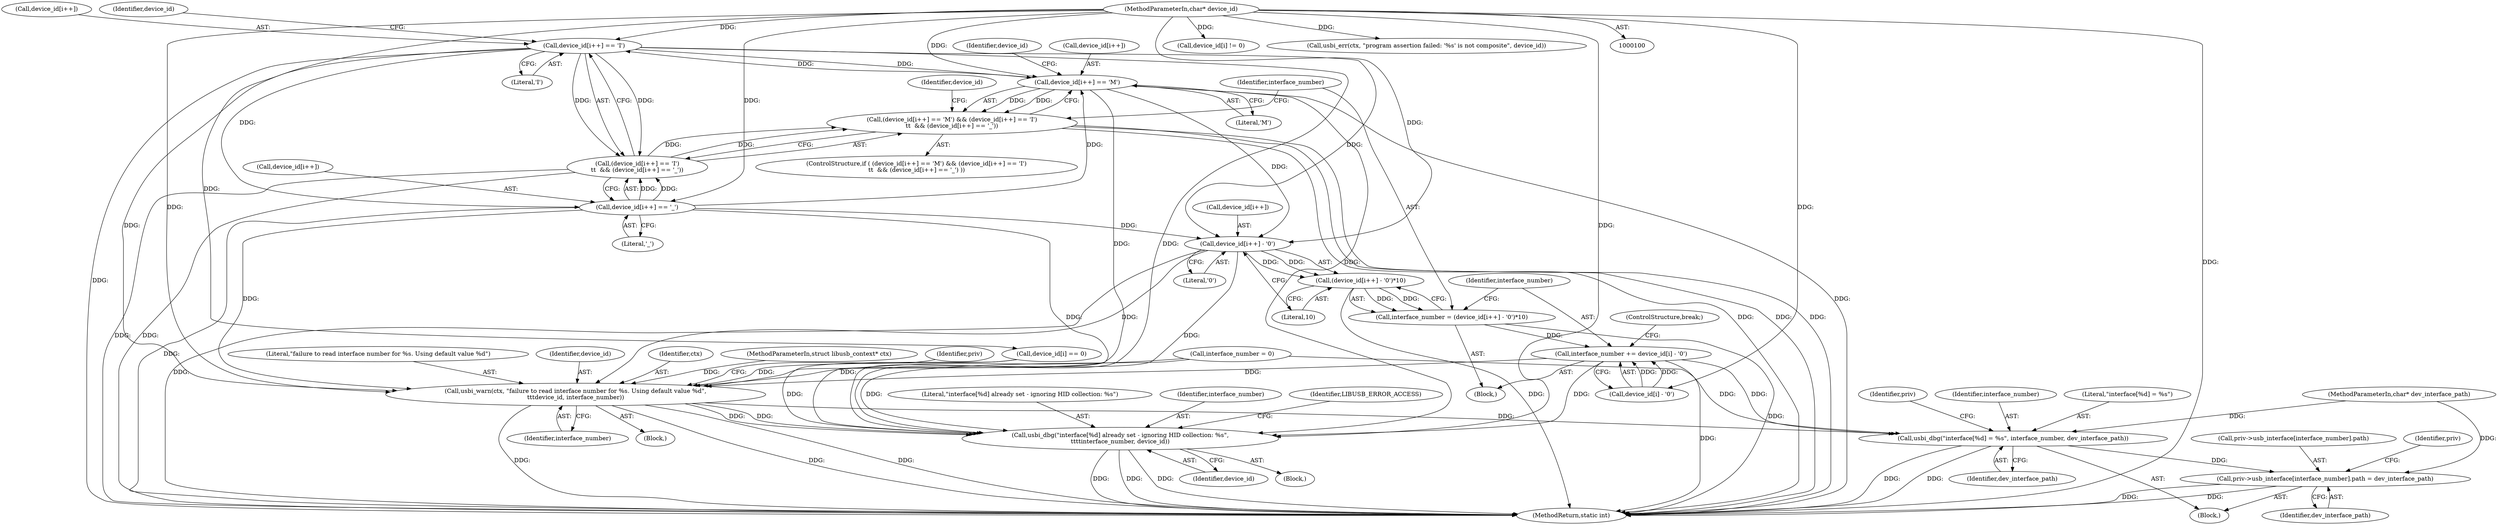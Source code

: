 digraph "1_Chrome_ac149a8d4371c0e01e0934fdd57b09e86f96b5b9_26@pointer" {
"1000152" [label="(Call,device_id[i++] == 'I')"];
"1000145" [label="(Call,device_id[i++] == 'M')"];
"1000158" [label="(Call,device_id[i++] == '_')"];
"1000152" [label="(Call,device_id[i++] == 'I')"];
"1000104" [label="(MethodParameterIn,char* device_id)"];
"1000144" [label="(Call,(device_id[i++] == 'M') && (device_id[i++] == 'I')\n\t\t  && (device_id[i++] == '_'))"];
"1000151" [label="(Call,(device_id[i++] == 'I')\n\t\t  && (device_id[i++] == '_'))"];
"1000168" [label="(Call,device_id[i++] - '0')"];
"1000167" [label="(Call,(device_id[i++] - '0')*10)"];
"1000165" [label="(Call,interface_number = (device_id[i++] - '0')*10)"];
"1000175" [label="(Call,interface_number += device_id[i] - '0')"];
"1000190" [label="(Call,usbi_warn(ctx, \"failure to read interface number for %s. Using default value %d\",\n\t\t\tdevice_id, interface_number))"];
"1000211" [label="(Call,usbi_dbg(\"interface[%d] already set - ignoring HID collection: %s\",\n\t\t\t\tinterface_number, device_id))"];
"1000217" [label="(Call,usbi_dbg(\"interface[%d] = %s\", interface_number, dev_interface_path))"];
"1000221" [label="(Call,priv->usb_interface[interface_number].path = dev_interface_path)"];
"1000130" [label="(Call,interface_number = 0)"];
"1000219" [label="(Identifier,interface_number)"];
"1000146" [label="(Call,device_id[i++])"];
"1000145" [label="(Call,device_id[i++] == 'M')"];
"1000192" [label="(Literal,\"failure to read interface number for %s. Using default value %d\")"];
"1000165" [label="(Call,interface_number = (device_id[i++] - '0')*10)"];
"1000193" [label="(Identifier,device_id)"];
"1000212" [label="(Literal,\"interface[%d] already set - ignoring HID collection: %s\")"];
"1000189" [label="(Block,)"];
"1000222" [label="(Call,priv->usb_interface[interface_number].path)"];
"1000137" [label="(Call,device_id[i] != 0)"];
"1000221" [label="(Call,priv->usb_interface[interface_number].path = dev_interface_path)"];
"1000150" [label="(Literal,'M')"];
"1000234" [label="(Identifier,priv)"];
"1000282" [label="(MethodReturn,static int)"];
"1000175" [label="(Call,interface_number += device_id[i] - '0')"];
"1000164" [label="(Block,)"];
"1000168" [label="(Call,device_id[i++] - '0')"];
"1000163" [label="(Literal,'_')"];
"1000144" [label="(Call,(device_id[i++] == 'M') && (device_id[i++] == 'I')\n\t\t  && (device_id[i++] == '_'))"];
"1000176" [label="(Identifier,interface_number)"];
"1000124" [label="(Call,usbi_err(ctx, \"program assertion failed: '%s' is not composite\", device_id))"];
"1000218" [label="(Literal,\"interface[%d] = %s\")"];
"1000177" [label="(Call,device_id[i] - '0')"];
"1000152" [label="(Call,device_id[i++] == 'I')"];
"1000143" [label="(ControlStructure,if ( (device_id[i++] == 'M') && (device_id[i++] == 'I')\n\t\t  && (device_id[i++] == '_') ))"];
"1000166" [label="(Identifier,interface_number)"];
"1000190" [label="(Call,usbi_warn(ctx, \"failure to read interface number for %s. Using default value %d\",\n\t\t\tdevice_id, interface_number))"];
"1000194" [label="(Identifier,interface_number)"];
"1000159" [label="(Call,device_id[i++])"];
"1000184" [label="(Call,device_id[i] == 0)"];
"1000167" [label="(Call,(device_id[i++] - '0')*10)"];
"1000214" [label="(Identifier,device_id)"];
"1000174" [label="(Literal,10)"];
"1000220" [label="(Identifier,dev_interface_path)"];
"1000157" [label="(Literal,'I')"];
"1000225" [label="(Identifier,priv)"];
"1000229" [label="(Identifier,dev_interface_path)"];
"1000158" [label="(Call,device_id[i++] == '_')"];
"1000139" [label="(Identifier,device_id)"];
"1000169" [label="(Call,device_id[i++])"];
"1000211" [label="(Call,usbi_dbg(\"interface[%d] already set - ignoring HID collection: %s\",\n\t\t\t\tinterface_number, device_id))"];
"1000153" [label="(Call,device_id[i++])"];
"1000191" [label="(Identifier,ctx)"];
"1000213" [label="(Identifier,interface_number)"];
"1000101" [label="(MethodParameterIn,struct libusb_context* ctx)"];
"1000173" [label="(Literal,'0')"];
"1000151" [label="(Call,(device_id[i++] == 'I')\n\t\t  && (device_id[i++] == '_'))"];
"1000216" [label="(Identifier,LIBUSB_ERROR_ACCESS)"];
"1000107" [label="(Block,)"];
"1000104" [label="(MethodParameterIn,char* device_id)"];
"1000154" [label="(Identifier,device_id)"];
"1000160" [label="(Identifier,device_id)"];
"1000200" [label="(Identifier,priv)"];
"1000103" [label="(MethodParameterIn,char* dev_interface_path)"];
"1000210" [label="(Block,)"];
"1000217" [label="(Call,usbi_dbg(\"interface[%d] = %s\", interface_number, dev_interface_path))"];
"1000182" [label="(ControlStructure,break;)"];
"1000152" -> "1000151"  [label="AST: "];
"1000152" -> "1000157"  [label="CFG: "];
"1000153" -> "1000152"  [label="AST: "];
"1000157" -> "1000152"  [label="AST: "];
"1000160" -> "1000152"  [label="CFG: "];
"1000151" -> "1000152"  [label="CFG: "];
"1000152" -> "1000282"  [label="DDG: "];
"1000152" -> "1000145"  [label="DDG: "];
"1000152" -> "1000151"  [label="DDG: "];
"1000152" -> "1000151"  [label="DDG: "];
"1000145" -> "1000152"  [label="DDG: "];
"1000104" -> "1000152"  [label="DDG: "];
"1000152" -> "1000158"  [label="DDG: "];
"1000152" -> "1000168"  [label="DDG: "];
"1000152" -> "1000190"  [label="DDG: "];
"1000152" -> "1000211"  [label="DDG: "];
"1000145" -> "1000144"  [label="AST: "];
"1000145" -> "1000150"  [label="CFG: "];
"1000146" -> "1000145"  [label="AST: "];
"1000150" -> "1000145"  [label="AST: "];
"1000154" -> "1000145"  [label="CFG: "];
"1000144" -> "1000145"  [label="CFG: "];
"1000145" -> "1000282"  [label="DDG: "];
"1000145" -> "1000144"  [label="DDG: "];
"1000145" -> "1000144"  [label="DDG: "];
"1000158" -> "1000145"  [label="DDG: "];
"1000104" -> "1000145"  [label="DDG: "];
"1000145" -> "1000168"  [label="DDG: "];
"1000145" -> "1000190"  [label="DDG: "];
"1000145" -> "1000211"  [label="DDG: "];
"1000158" -> "1000151"  [label="AST: "];
"1000158" -> "1000163"  [label="CFG: "];
"1000159" -> "1000158"  [label="AST: "];
"1000163" -> "1000158"  [label="AST: "];
"1000151" -> "1000158"  [label="CFG: "];
"1000158" -> "1000282"  [label="DDG: "];
"1000158" -> "1000151"  [label="DDG: "];
"1000158" -> "1000151"  [label="DDG: "];
"1000104" -> "1000158"  [label="DDG: "];
"1000158" -> "1000168"  [label="DDG: "];
"1000158" -> "1000190"  [label="DDG: "];
"1000158" -> "1000211"  [label="DDG: "];
"1000104" -> "1000100"  [label="AST: "];
"1000104" -> "1000282"  [label="DDG: "];
"1000104" -> "1000124"  [label="DDG: "];
"1000104" -> "1000137"  [label="DDG: "];
"1000104" -> "1000168"  [label="DDG: "];
"1000104" -> "1000177"  [label="DDG: "];
"1000104" -> "1000184"  [label="DDG: "];
"1000104" -> "1000190"  [label="DDG: "];
"1000104" -> "1000211"  [label="DDG: "];
"1000144" -> "1000143"  [label="AST: "];
"1000144" -> "1000151"  [label="CFG: "];
"1000151" -> "1000144"  [label="AST: "];
"1000139" -> "1000144"  [label="CFG: "];
"1000166" -> "1000144"  [label="CFG: "];
"1000144" -> "1000282"  [label="DDG: "];
"1000144" -> "1000282"  [label="DDG: "];
"1000144" -> "1000282"  [label="DDG: "];
"1000151" -> "1000144"  [label="DDG: "];
"1000151" -> "1000144"  [label="DDG: "];
"1000151" -> "1000282"  [label="DDG: "];
"1000151" -> "1000282"  [label="DDG: "];
"1000168" -> "1000167"  [label="AST: "];
"1000168" -> "1000173"  [label="CFG: "];
"1000169" -> "1000168"  [label="AST: "];
"1000173" -> "1000168"  [label="AST: "];
"1000174" -> "1000168"  [label="CFG: "];
"1000168" -> "1000282"  [label="DDG: "];
"1000168" -> "1000167"  [label="DDG: "];
"1000168" -> "1000167"  [label="DDG: "];
"1000168" -> "1000190"  [label="DDG: "];
"1000168" -> "1000211"  [label="DDG: "];
"1000167" -> "1000165"  [label="AST: "];
"1000167" -> "1000174"  [label="CFG: "];
"1000174" -> "1000167"  [label="AST: "];
"1000165" -> "1000167"  [label="CFG: "];
"1000167" -> "1000282"  [label="DDG: "];
"1000167" -> "1000165"  [label="DDG: "];
"1000167" -> "1000165"  [label="DDG: "];
"1000165" -> "1000164"  [label="AST: "];
"1000166" -> "1000165"  [label="AST: "];
"1000176" -> "1000165"  [label="CFG: "];
"1000165" -> "1000282"  [label="DDG: "];
"1000165" -> "1000175"  [label="DDG: "];
"1000175" -> "1000164"  [label="AST: "];
"1000175" -> "1000177"  [label="CFG: "];
"1000176" -> "1000175"  [label="AST: "];
"1000177" -> "1000175"  [label="AST: "];
"1000182" -> "1000175"  [label="CFG: "];
"1000175" -> "1000282"  [label="DDG: "];
"1000177" -> "1000175"  [label="DDG: "];
"1000177" -> "1000175"  [label="DDG: "];
"1000175" -> "1000190"  [label="DDG: "];
"1000175" -> "1000211"  [label="DDG: "];
"1000175" -> "1000217"  [label="DDG: "];
"1000190" -> "1000189"  [label="AST: "];
"1000190" -> "1000194"  [label="CFG: "];
"1000191" -> "1000190"  [label="AST: "];
"1000192" -> "1000190"  [label="AST: "];
"1000193" -> "1000190"  [label="AST: "];
"1000194" -> "1000190"  [label="AST: "];
"1000200" -> "1000190"  [label="CFG: "];
"1000190" -> "1000282"  [label="DDG: "];
"1000190" -> "1000282"  [label="DDG: "];
"1000190" -> "1000282"  [label="DDG: "];
"1000101" -> "1000190"  [label="DDG: "];
"1000184" -> "1000190"  [label="DDG: "];
"1000130" -> "1000190"  [label="DDG: "];
"1000190" -> "1000211"  [label="DDG: "];
"1000190" -> "1000211"  [label="DDG: "];
"1000190" -> "1000217"  [label="DDG: "];
"1000211" -> "1000210"  [label="AST: "];
"1000211" -> "1000214"  [label="CFG: "];
"1000212" -> "1000211"  [label="AST: "];
"1000213" -> "1000211"  [label="AST: "];
"1000214" -> "1000211"  [label="AST: "];
"1000216" -> "1000211"  [label="CFG: "];
"1000211" -> "1000282"  [label="DDG: "];
"1000211" -> "1000282"  [label="DDG: "];
"1000211" -> "1000282"  [label="DDG: "];
"1000130" -> "1000211"  [label="DDG: "];
"1000184" -> "1000211"  [label="DDG: "];
"1000217" -> "1000107"  [label="AST: "];
"1000217" -> "1000220"  [label="CFG: "];
"1000218" -> "1000217"  [label="AST: "];
"1000219" -> "1000217"  [label="AST: "];
"1000220" -> "1000217"  [label="AST: "];
"1000225" -> "1000217"  [label="CFG: "];
"1000217" -> "1000282"  [label="DDG: "];
"1000217" -> "1000282"  [label="DDG: "];
"1000130" -> "1000217"  [label="DDG: "];
"1000103" -> "1000217"  [label="DDG: "];
"1000217" -> "1000221"  [label="DDG: "];
"1000221" -> "1000107"  [label="AST: "];
"1000221" -> "1000229"  [label="CFG: "];
"1000222" -> "1000221"  [label="AST: "];
"1000229" -> "1000221"  [label="AST: "];
"1000234" -> "1000221"  [label="CFG: "];
"1000221" -> "1000282"  [label="DDG: "];
"1000221" -> "1000282"  [label="DDG: "];
"1000103" -> "1000221"  [label="DDG: "];
}
